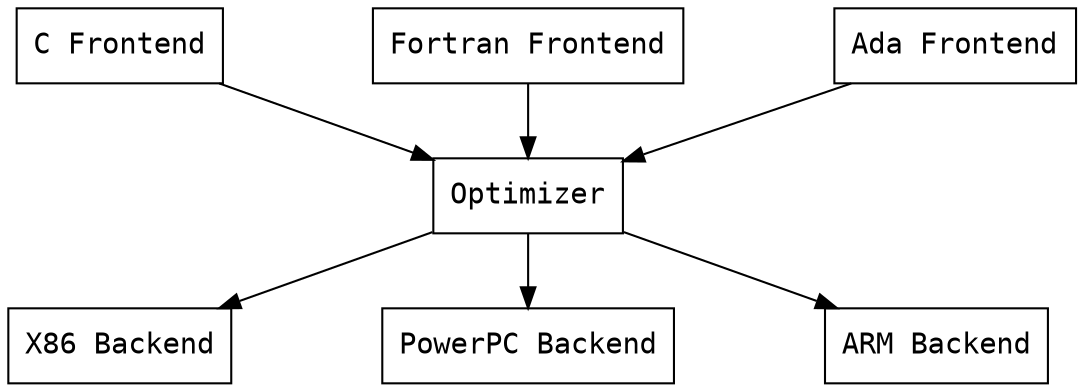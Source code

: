 digraph hierarchy {
  nodesep=1.0 // increases the separation between nodes

  node [color=Black,fontname=Courier,shape=box] //All nodes will this shape and colour

 {"C Frontend" "Fortran Frontend" "Ada Frontend"}->Optimizer->{"X86 Backend" "PowerPC Backend" "ARM Backend"}
}
